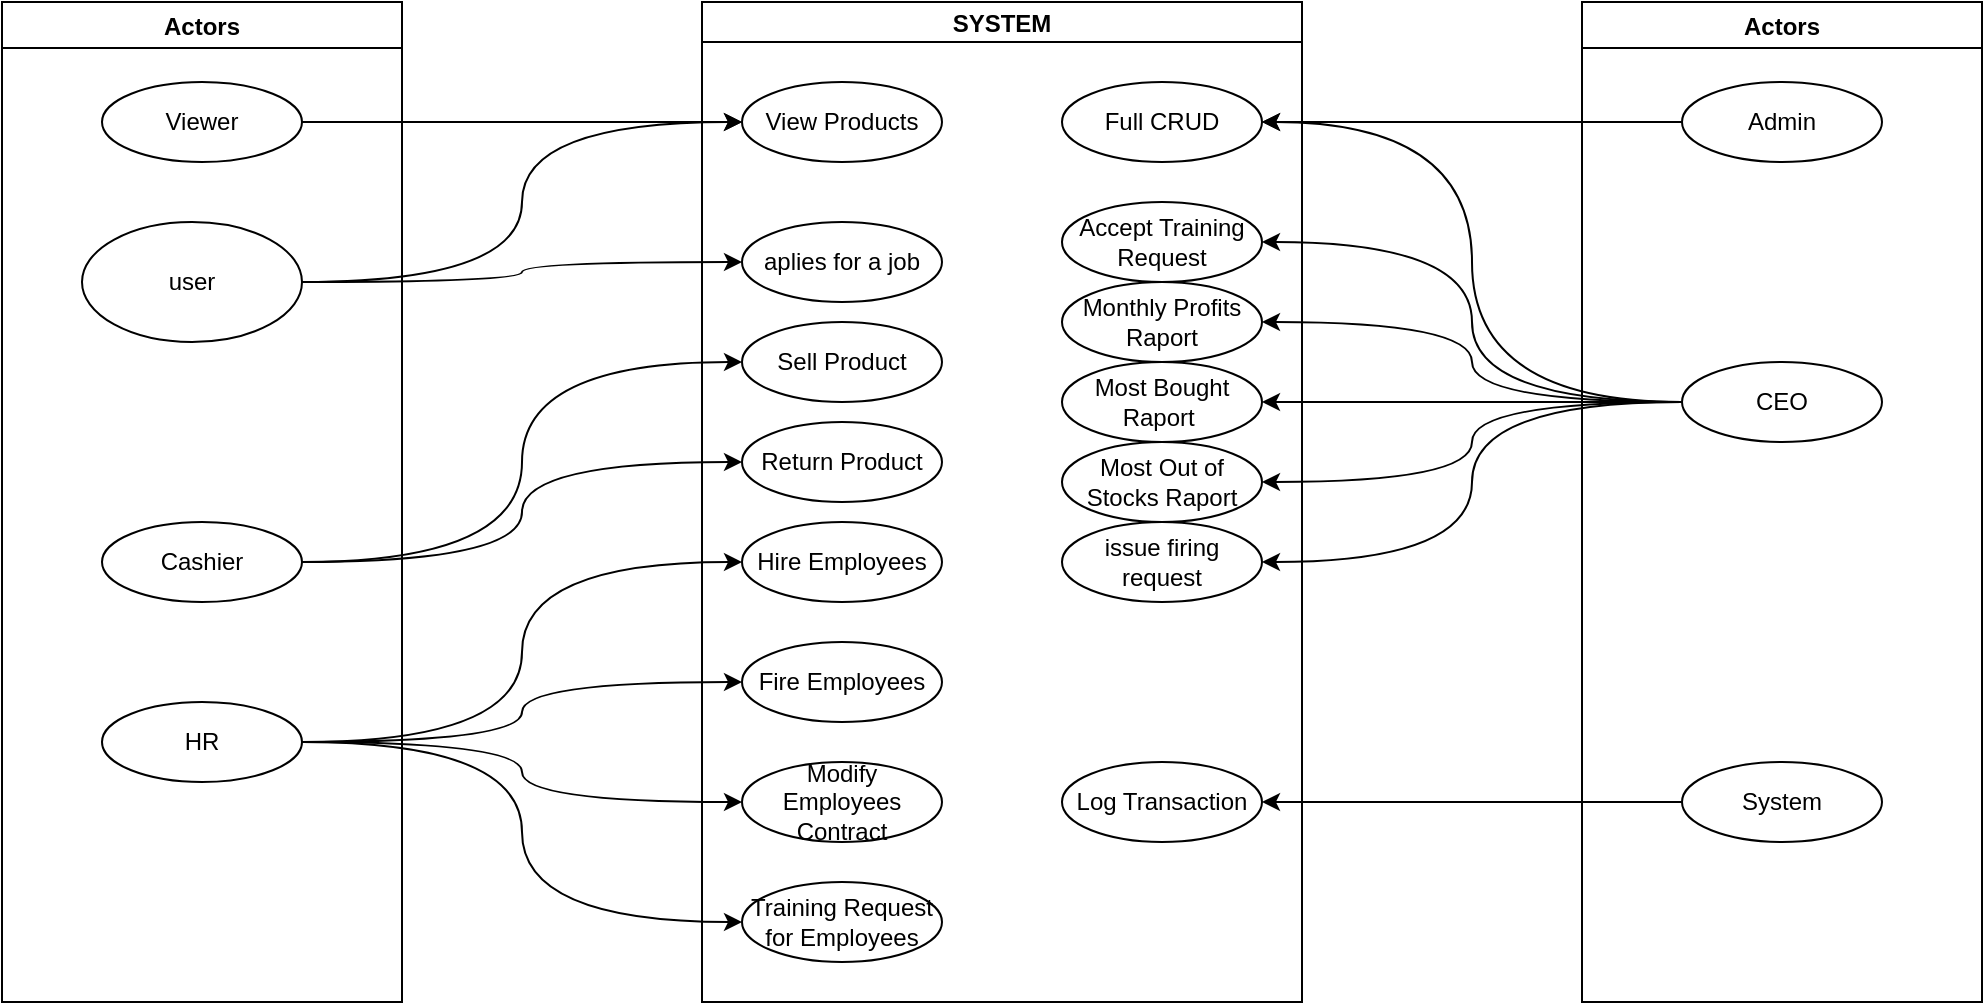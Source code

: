 <mxfile version="20.5.1" type="device"><diagram id="5eiXJWT3Cts3tot-xqKh" name="Page-1"><mxGraphModel dx="1093" dy="585" grid="1" gridSize="10" guides="1" tooltips="1" connect="1" arrows="1" fold="1" page="1" pageScale="1" pageWidth="1600" pageHeight="900" math="0" shadow="0"><root><mxCell id="0"/><mxCell id="1" parent="0"/><mxCell id="N-AkdQ0hME4Spi3bjVu5-6" value="SYSTEM" style="swimlane;startSize=20;horizontal=1;containerType=tree;" parent="1" vertex="1"><mxGeometry x="640" y="210" width="300" height="500" as="geometry"/></mxCell><mxCell id="N-AkdQ0hME4Spi3bjVu5-10" value="View Products" style="ellipse;whiteSpace=wrap;html=1;align=center;newEdgeStyle={&quot;edgeStyle&quot;:&quot;entityRelationEdgeStyle&quot;,&quot;startArrow&quot;:&quot;none&quot;,&quot;endArrow&quot;:&quot;none&quot;,&quot;segment&quot;:10,&quot;curved&quot;:1};treeFolding=1;treeMoving=1;" parent="N-AkdQ0hME4Spi3bjVu5-6" vertex="1"><mxGeometry x="20" y="40" width="100" height="40" as="geometry"/></mxCell><mxCell id="N-AkdQ0hME4Spi3bjVu5-11" value="Sell Product" style="ellipse;whiteSpace=wrap;html=1;align=center;newEdgeStyle={&quot;edgeStyle&quot;:&quot;entityRelationEdgeStyle&quot;,&quot;startArrow&quot;:&quot;none&quot;,&quot;endArrow&quot;:&quot;none&quot;,&quot;segment&quot;:10,&quot;curved&quot;:1};treeFolding=1;treeMoving=1;" parent="N-AkdQ0hME4Spi3bjVu5-6" vertex="1"><mxGeometry x="20" y="160" width="100" height="40" as="geometry"/></mxCell><mxCell id="N-AkdQ0hME4Spi3bjVu5-12" value="Return Product" style="ellipse;whiteSpace=wrap;html=1;align=center;newEdgeStyle={&quot;edgeStyle&quot;:&quot;entityRelationEdgeStyle&quot;,&quot;startArrow&quot;:&quot;none&quot;,&quot;endArrow&quot;:&quot;none&quot;,&quot;segment&quot;:10,&quot;curved&quot;:1};treeFolding=1;treeMoving=1;" parent="N-AkdQ0hME4Spi3bjVu5-6" vertex="1"><mxGeometry x="20" y="210" width="100" height="40" as="geometry"/></mxCell><mxCell id="N-AkdQ0hME4Spi3bjVu5-13" value="Hire Employees" style="ellipse;whiteSpace=wrap;html=1;align=center;newEdgeStyle={&quot;edgeStyle&quot;:&quot;entityRelationEdgeStyle&quot;,&quot;startArrow&quot;:&quot;none&quot;,&quot;endArrow&quot;:&quot;none&quot;,&quot;segment&quot;:10,&quot;curved&quot;:1};treeFolding=1;treeMoving=1;" parent="N-AkdQ0hME4Spi3bjVu5-6" vertex="1"><mxGeometry x="20" y="260" width="100" height="40" as="geometry"/></mxCell><mxCell id="N-AkdQ0hME4Spi3bjVu5-14" value="Fire Employees" style="ellipse;whiteSpace=wrap;html=1;align=center;newEdgeStyle={&quot;edgeStyle&quot;:&quot;entityRelationEdgeStyle&quot;,&quot;startArrow&quot;:&quot;none&quot;,&quot;endArrow&quot;:&quot;none&quot;,&quot;segment&quot;:10,&quot;curved&quot;:1};treeFolding=1;treeMoving=1;" parent="N-AkdQ0hME4Spi3bjVu5-6" vertex="1"><mxGeometry x="20" y="320" width="100" height="40" as="geometry"/></mxCell><mxCell id="N-AkdQ0hME4Spi3bjVu5-15" value="Modify Employees Contract" style="ellipse;whiteSpace=wrap;html=1;align=center;newEdgeStyle={&quot;edgeStyle&quot;:&quot;entityRelationEdgeStyle&quot;,&quot;startArrow&quot;:&quot;none&quot;,&quot;endArrow&quot;:&quot;none&quot;,&quot;segment&quot;:10,&quot;curved&quot;:1};treeFolding=1;treeMoving=1;" parent="N-AkdQ0hME4Spi3bjVu5-6" vertex="1"><mxGeometry x="20" y="380" width="100" height="40" as="geometry"/></mxCell><mxCell id="N-AkdQ0hME4Spi3bjVu5-16" value="Training Request for Employees" style="ellipse;whiteSpace=wrap;html=1;align=center;newEdgeStyle={&quot;edgeStyle&quot;:&quot;entityRelationEdgeStyle&quot;,&quot;startArrow&quot;:&quot;none&quot;,&quot;endArrow&quot;:&quot;none&quot;,&quot;segment&quot;:10,&quot;curved&quot;:1};treeFolding=1;treeMoving=1;" parent="N-AkdQ0hME4Spi3bjVu5-6" vertex="1"><mxGeometry x="20" y="440" width="100" height="40" as="geometry"/></mxCell><mxCell id="N-AkdQ0hME4Spi3bjVu5-17" value="Full CRUD" style="ellipse;whiteSpace=wrap;html=1;align=center;newEdgeStyle={&quot;edgeStyle&quot;:&quot;entityRelationEdgeStyle&quot;,&quot;startArrow&quot;:&quot;none&quot;,&quot;endArrow&quot;:&quot;none&quot;,&quot;segment&quot;:10,&quot;curved&quot;:1};treeFolding=1;treeMoving=1;" parent="N-AkdQ0hME4Spi3bjVu5-6" vertex="1"><mxGeometry x="180" y="40" width="100" height="40" as="geometry"/></mxCell><mxCell id="N-AkdQ0hME4Spi3bjVu5-18" value="Accept Training Request" style="ellipse;whiteSpace=wrap;html=1;align=center;newEdgeStyle={&quot;edgeStyle&quot;:&quot;entityRelationEdgeStyle&quot;,&quot;startArrow&quot;:&quot;none&quot;,&quot;endArrow&quot;:&quot;none&quot;,&quot;segment&quot;:10,&quot;curved&quot;:1};treeFolding=1;treeMoving=1;" parent="N-AkdQ0hME4Spi3bjVu5-6" vertex="1"><mxGeometry x="180" y="100" width="100" height="40" as="geometry"/></mxCell><mxCell id="N-AkdQ0hME4Spi3bjVu5-19" value="&lt;div&gt;&lt;span style=&quot;background-color: initial;&quot;&gt;Monthly Profits&lt;/span&gt;&lt;br&gt;&lt;/div&gt;&lt;div&gt;&lt;span style=&quot;background-color: initial;&quot;&gt;Raport&lt;/span&gt;&lt;/div&gt;" style="ellipse;whiteSpace=wrap;html=1;align=center;newEdgeStyle={&quot;edgeStyle&quot;:&quot;entityRelationEdgeStyle&quot;,&quot;startArrow&quot;:&quot;none&quot;,&quot;endArrow&quot;:&quot;none&quot;,&quot;segment&quot;:10,&quot;curved&quot;:1};treeFolding=1;treeMoving=1;" parent="N-AkdQ0hME4Spi3bjVu5-6" vertex="1"><mxGeometry x="180" y="140" width="100" height="40" as="geometry"/></mxCell><mxCell id="N-AkdQ0hME4Spi3bjVu5-20" value="Most Bought Raport&amp;nbsp;" style="ellipse;whiteSpace=wrap;html=1;align=center;newEdgeStyle={&quot;edgeStyle&quot;:&quot;entityRelationEdgeStyle&quot;,&quot;startArrow&quot;:&quot;none&quot;,&quot;endArrow&quot;:&quot;none&quot;,&quot;segment&quot;:10,&quot;curved&quot;:1};treeFolding=1;treeMoving=1;" parent="N-AkdQ0hME4Spi3bjVu5-6" vertex="1"><mxGeometry x="180" y="180" width="100" height="40" as="geometry"/></mxCell><mxCell id="N-AkdQ0hME4Spi3bjVu5-21" value="Most Out of Stocks Raport" style="ellipse;whiteSpace=wrap;html=1;align=center;newEdgeStyle={&quot;edgeStyle&quot;:&quot;entityRelationEdgeStyle&quot;,&quot;startArrow&quot;:&quot;none&quot;,&quot;endArrow&quot;:&quot;none&quot;,&quot;segment&quot;:10,&quot;curved&quot;:1};treeFolding=1;treeMoving=1;" parent="N-AkdQ0hME4Spi3bjVu5-6" vertex="1"><mxGeometry x="180" y="220" width="100" height="40" as="geometry"/></mxCell><mxCell id="N-AkdQ0hME4Spi3bjVu5-22" value="Log Transaction" style="ellipse;whiteSpace=wrap;html=1;align=center;newEdgeStyle={&quot;edgeStyle&quot;:&quot;entityRelationEdgeStyle&quot;,&quot;startArrow&quot;:&quot;none&quot;,&quot;endArrow&quot;:&quot;none&quot;,&quot;segment&quot;:10,&quot;curved&quot;:1};treeFolding=1;treeMoving=1;" parent="N-AkdQ0hME4Spi3bjVu5-6" vertex="1"><mxGeometry x="180" y="380" width="100" height="40" as="geometry"/></mxCell><mxCell id="f368Dle6-ZDKVgizu1Wz-4" value="aplies for a job" style="ellipse;whiteSpace=wrap;html=1;" vertex="1" parent="N-AkdQ0hME4Spi3bjVu5-6"><mxGeometry x="20" y="110" width="100" height="40" as="geometry"/></mxCell><mxCell id="f368Dle6-ZDKVgizu1Wz-11" value="issue firing request" style="ellipse;whiteSpace=wrap;html=1;align=center;newEdgeStyle={&quot;edgeStyle&quot;:&quot;entityRelationEdgeStyle&quot;,&quot;startArrow&quot;:&quot;none&quot;,&quot;endArrow&quot;:&quot;none&quot;,&quot;segment&quot;:10,&quot;curved&quot;:1};treeFolding=1;treeMoving=1;" vertex="1" parent="N-AkdQ0hME4Spi3bjVu5-6"><mxGeometry x="180" y="260" width="100" height="40" as="geometry"/></mxCell><mxCell id="N-AkdQ0hME4Spi3bjVu5-25" value="Actors" style="swimlane;" parent="1" vertex="1"><mxGeometry x="290" y="210" width="200" height="500" as="geometry"/></mxCell><mxCell id="N-AkdQ0hME4Spi3bjVu5-26" value="Viewer" style="ellipse;whiteSpace=wrap;html=1;align=center;newEdgeStyle={&quot;edgeStyle&quot;:&quot;entityRelationEdgeStyle&quot;,&quot;startArrow&quot;:&quot;none&quot;,&quot;endArrow&quot;:&quot;none&quot;,&quot;segment&quot;:10,&quot;curved&quot;:1};treeFolding=1;treeMoving=1;" parent="N-AkdQ0hME4Spi3bjVu5-25" vertex="1"><mxGeometry x="50" y="40" width="100" height="40" as="geometry"/></mxCell><mxCell id="N-AkdQ0hME4Spi3bjVu5-28" value="Cashier" style="ellipse;whiteSpace=wrap;html=1;align=center;newEdgeStyle={&quot;edgeStyle&quot;:&quot;entityRelationEdgeStyle&quot;,&quot;startArrow&quot;:&quot;none&quot;,&quot;endArrow&quot;:&quot;none&quot;,&quot;segment&quot;:10,&quot;curved&quot;:1};treeFolding=1;treeMoving=1;" parent="N-AkdQ0hME4Spi3bjVu5-25" vertex="1"><mxGeometry x="50" y="260" width="100" height="40" as="geometry"/></mxCell><mxCell id="N-AkdQ0hME4Spi3bjVu5-31" value="HR" style="ellipse;whiteSpace=wrap;html=1;align=center;newEdgeStyle={&quot;edgeStyle&quot;:&quot;entityRelationEdgeStyle&quot;,&quot;startArrow&quot;:&quot;none&quot;,&quot;endArrow&quot;:&quot;none&quot;,&quot;segment&quot;:10,&quot;curved&quot;:1};treeFolding=1;treeMoving=1;" parent="N-AkdQ0hME4Spi3bjVu5-25" vertex="1"><mxGeometry x="50" y="350" width="100" height="40" as="geometry"/></mxCell><mxCell id="f368Dle6-ZDKVgizu1Wz-1" value="user" style="ellipse;whiteSpace=wrap;html=1;" vertex="1" parent="N-AkdQ0hME4Spi3bjVu5-25"><mxGeometry x="40" y="110" width="110" height="60" as="geometry"/></mxCell><mxCell id="N-AkdQ0hME4Spi3bjVu5-27" style="edgeStyle=orthogonalEdgeStyle;rounded=0;orthogonalLoop=1;jettySize=auto;html=1;exitX=1;exitY=0.5;exitDx=0;exitDy=0;entryX=0;entryY=0.5;entryDx=0;entryDy=0;curved=1;" parent="1" source="N-AkdQ0hME4Spi3bjVu5-26" target="N-AkdQ0hME4Spi3bjVu5-10" edge="1"><mxGeometry relative="1" as="geometry"/></mxCell><mxCell id="N-AkdQ0hME4Spi3bjVu5-29" style="edgeStyle=orthogonalEdgeStyle;curved=1;rounded=0;orthogonalLoop=1;jettySize=auto;html=1;exitX=1;exitY=0.5;exitDx=0;exitDy=0;entryX=0;entryY=0.5;entryDx=0;entryDy=0;" parent="1" source="N-AkdQ0hME4Spi3bjVu5-28" target="N-AkdQ0hME4Spi3bjVu5-11" edge="1"><mxGeometry relative="1" as="geometry"/></mxCell><mxCell id="N-AkdQ0hME4Spi3bjVu5-30" style="edgeStyle=orthogonalEdgeStyle;curved=1;rounded=0;orthogonalLoop=1;jettySize=auto;html=1;exitX=1;exitY=0.5;exitDx=0;exitDy=0;entryX=0;entryY=0.5;entryDx=0;entryDy=0;" parent="1" source="N-AkdQ0hME4Spi3bjVu5-28" target="N-AkdQ0hME4Spi3bjVu5-12" edge="1"><mxGeometry relative="1" as="geometry"/></mxCell><mxCell id="N-AkdQ0hME4Spi3bjVu5-32" style="edgeStyle=orthogonalEdgeStyle;curved=1;rounded=0;orthogonalLoop=1;jettySize=auto;html=1;exitX=1;exitY=0.5;exitDx=0;exitDy=0;entryX=0;entryY=0.5;entryDx=0;entryDy=0;" parent="1" source="N-AkdQ0hME4Spi3bjVu5-31" target="N-AkdQ0hME4Spi3bjVu5-13" edge="1"><mxGeometry relative="1" as="geometry"/></mxCell><mxCell id="N-AkdQ0hME4Spi3bjVu5-33" style="edgeStyle=orthogonalEdgeStyle;curved=1;rounded=0;orthogonalLoop=1;jettySize=auto;html=1;exitX=1;exitY=0.5;exitDx=0;exitDy=0;entryX=0;entryY=0.5;entryDx=0;entryDy=0;" parent="1" source="N-AkdQ0hME4Spi3bjVu5-31" target="N-AkdQ0hME4Spi3bjVu5-14" edge="1"><mxGeometry relative="1" as="geometry"/></mxCell><mxCell id="N-AkdQ0hME4Spi3bjVu5-34" style="edgeStyle=orthogonalEdgeStyle;curved=1;rounded=0;orthogonalLoop=1;jettySize=auto;html=1;exitX=1;exitY=0.5;exitDx=0;exitDy=0;entryX=0;entryY=0.5;entryDx=0;entryDy=0;" parent="1" source="N-AkdQ0hME4Spi3bjVu5-31" target="N-AkdQ0hME4Spi3bjVu5-15" edge="1"><mxGeometry relative="1" as="geometry"/></mxCell><mxCell id="N-AkdQ0hME4Spi3bjVu5-35" value="Actors" style="swimlane;" parent="1" vertex="1"><mxGeometry x="1080" y="210" width="200" height="500" as="geometry"/></mxCell><mxCell id="N-AkdQ0hME4Spi3bjVu5-36" value="Admin" style="ellipse;whiteSpace=wrap;html=1;align=center;newEdgeStyle={&quot;edgeStyle&quot;:&quot;entityRelationEdgeStyle&quot;,&quot;startArrow&quot;:&quot;none&quot;,&quot;endArrow&quot;:&quot;none&quot;,&quot;segment&quot;:10,&quot;curved&quot;:1};treeFolding=1;treeMoving=1;" parent="N-AkdQ0hME4Spi3bjVu5-35" vertex="1"><mxGeometry x="50" y="40" width="100" height="40" as="geometry"/></mxCell><mxCell id="N-AkdQ0hME4Spi3bjVu5-37" value="CEO" style="ellipse;whiteSpace=wrap;html=1;align=center;newEdgeStyle={&quot;edgeStyle&quot;:&quot;entityRelationEdgeStyle&quot;,&quot;startArrow&quot;:&quot;none&quot;,&quot;endArrow&quot;:&quot;none&quot;,&quot;segment&quot;:10,&quot;curved&quot;:1};treeFolding=1;treeMoving=1;" parent="N-AkdQ0hME4Spi3bjVu5-35" vertex="1"><mxGeometry x="50" y="180" width="100" height="40" as="geometry"/></mxCell><mxCell id="N-AkdQ0hME4Spi3bjVu5-38" value="System" style="ellipse;whiteSpace=wrap;html=1;align=center;newEdgeStyle={&quot;edgeStyle&quot;:&quot;entityRelationEdgeStyle&quot;,&quot;startArrow&quot;:&quot;none&quot;,&quot;endArrow&quot;:&quot;none&quot;,&quot;segment&quot;:10,&quot;curved&quot;:1};treeFolding=1;treeMoving=1;" parent="N-AkdQ0hME4Spi3bjVu5-35" vertex="1"><mxGeometry x="50" y="380" width="100" height="40" as="geometry"/></mxCell><mxCell id="N-AkdQ0hME4Spi3bjVu5-39" style="edgeStyle=orthogonalEdgeStyle;curved=1;rounded=0;orthogonalLoop=1;jettySize=auto;html=1;exitX=0;exitY=0.5;exitDx=0;exitDy=0;entryX=1;entryY=0.5;entryDx=0;entryDy=0;" parent="1" source="N-AkdQ0hME4Spi3bjVu5-36" target="N-AkdQ0hME4Spi3bjVu5-17" edge="1"><mxGeometry relative="1" as="geometry"/></mxCell><mxCell id="N-AkdQ0hME4Spi3bjVu5-40" style="edgeStyle=orthogonalEdgeStyle;curved=1;rounded=0;orthogonalLoop=1;jettySize=auto;html=1;exitX=0;exitY=0.5;exitDx=0;exitDy=0;entryX=1;entryY=0.5;entryDx=0;entryDy=0;" parent="1" source="N-AkdQ0hME4Spi3bjVu5-37" target="N-AkdQ0hME4Spi3bjVu5-18" edge="1"><mxGeometry relative="1" as="geometry"/></mxCell><mxCell id="N-AkdQ0hME4Spi3bjVu5-41" style="edgeStyle=orthogonalEdgeStyle;curved=1;rounded=0;orthogonalLoop=1;jettySize=auto;html=1;exitX=0;exitY=0.5;exitDx=0;exitDy=0;entryX=1;entryY=0.5;entryDx=0;entryDy=0;" parent="1" source="N-AkdQ0hME4Spi3bjVu5-37" target="N-AkdQ0hME4Spi3bjVu5-19" edge="1"><mxGeometry relative="1" as="geometry"/></mxCell><mxCell id="N-AkdQ0hME4Spi3bjVu5-42" style="edgeStyle=orthogonalEdgeStyle;curved=1;rounded=0;orthogonalLoop=1;jettySize=auto;html=1;exitX=0;exitY=0.5;exitDx=0;exitDy=0;entryX=1;entryY=0.5;entryDx=0;entryDy=0;" parent="1" source="N-AkdQ0hME4Spi3bjVu5-37" target="N-AkdQ0hME4Spi3bjVu5-20" edge="1"><mxGeometry relative="1" as="geometry"/></mxCell><mxCell id="N-AkdQ0hME4Spi3bjVu5-43" style="edgeStyle=orthogonalEdgeStyle;curved=1;rounded=0;orthogonalLoop=1;jettySize=auto;html=1;exitX=0;exitY=0.5;exitDx=0;exitDy=0;entryX=1;entryY=0.5;entryDx=0;entryDy=0;" parent="1" source="N-AkdQ0hME4Spi3bjVu5-37" target="N-AkdQ0hME4Spi3bjVu5-21" edge="1"><mxGeometry relative="1" as="geometry"/></mxCell><mxCell id="N-AkdQ0hME4Spi3bjVu5-44" style="edgeStyle=orthogonalEdgeStyle;curved=1;rounded=0;orthogonalLoop=1;jettySize=auto;html=1;exitX=0;exitY=0.5;exitDx=0;exitDy=0;entryX=1;entryY=0.5;entryDx=0;entryDy=0;" parent="1" source="N-AkdQ0hME4Spi3bjVu5-37" target="N-AkdQ0hME4Spi3bjVu5-17" edge="1"><mxGeometry relative="1" as="geometry"/></mxCell><mxCell id="N-AkdQ0hME4Spi3bjVu5-45" style="edgeStyle=orthogonalEdgeStyle;curved=1;rounded=0;orthogonalLoop=1;jettySize=auto;html=1;exitX=1;exitY=0.5;exitDx=0;exitDy=0;entryX=0;entryY=0.5;entryDx=0;entryDy=0;" parent="1" source="N-AkdQ0hME4Spi3bjVu5-31" target="N-AkdQ0hME4Spi3bjVu5-16" edge="1"><mxGeometry relative="1" as="geometry"/></mxCell><mxCell id="N-AkdQ0hME4Spi3bjVu5-46" style="edgeStyle=orthogonalEdgeStyle;curved=1;rounded=0;orthogonalLoop=1;jettySize=auto;html=1;exitX=0;exitY=0.5;exitDx=0;exitDy=0;entryX=1;entryY=0.5;entryDx=0;entryDy=0;" parent="1" source="N-AkdQ0hME4Spi3bjVu5-38" target="N-AkdQ0hME4Spi3bjVu5-22" edge="1"><mxGeometry relative="1" as="geometry"/></mxCell><mxCell id="f368Dle6-ZDKVgizu1Wz-8" style="edgeStyle=orthogonalEdgeStyle;orthogonalLoop=1;jettySize=auto;html=1;exitX=1;exitY=0.5;exitDx=0;exitDy=0;entryX=0;entryY=0.5;entryDx=0;entryDy=0;curved=1;" edge="1" parent="1" source="f368Dle6-ZDKVgizu1Wz-1" target="f368Dle6-ZDKVgizu1Wz-4"><mxGeometry relative="1" as="geometry"/></mxCell><mxCell id="f368Dle6-ZDKVgizu1Wz-9" style="edgeStyle=orthogonalEdgeStyle;curved=1;orthogonalLoop=1;jettySize=auto;html=1;exitX=1;exitY=0.5;exitDx=0;exitDy=0;entryX=0;entryY=0.5;entryDx=0;entryDy=0;" edge="1" parent="1" source="f368Dle6-ZDKVgizu1Wz-1" target="N-AkdQ0hME4Spi3bjVu5-10"><mxGeometry relative="1" as="geometry"/></mxCell><mxCell id="f368Dle6-ZDKVgizu1Wz-12" style="edgeStyle=orthogonalEdgeStyle;curved=1;rounded=0;orthogonalLoop=1;jettySize=auto;html=1;exitX=0;exitY=0.5;exitDx=0;exitDy=0;entryX=1;entryY=0.5;entryDx=0;entryDy=0;" edge="1" parent="1" source="N-AkdQ0hME4Spi3bjVu5-37" target="f368Dle6-ZDKVgizu1Wz-11"><mxGeometry relative="1" as="geometry"><mxPoint x="1130" y="410" as="sourcePoint"/><mxPoint x="920" y="430" as="targetPoint"/></mxGeometry></mxCell></root></mxGraphModel></diagram></mxfile>